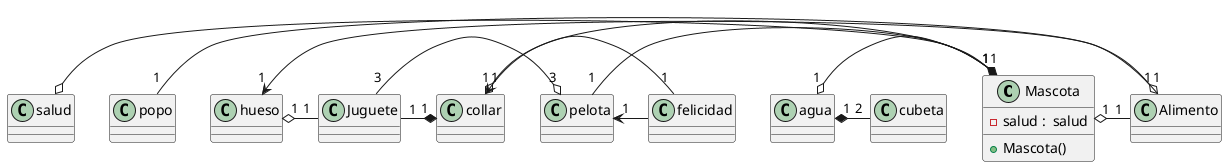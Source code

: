 @startuml mascota
class Mascota{
    -salud :  salud

    +Mascota()
}
class Alimento
class popo
class salud
class pelota
class collar
class Juguete
class felicidad
class agua
class cubeta
class hueso
salud o- Mascota
Mascota "1" o-"1" Alimento
popo "1" -o "1" Alimento
Juguete "3" -o "3"pelota
pelota "1"-* "1" Mascota
Juguete "1" -* "1"collar
collar "1" o- "1"Mascota
pelota "1"<-felicidad
collar "1"<- "1"felicidad
agua "1" *- "2" cubeta
agua "1" o- "1" Mascota
hueso"1" o- "1" Juguete
hueso"1"<- "1" Alimento
@enduml